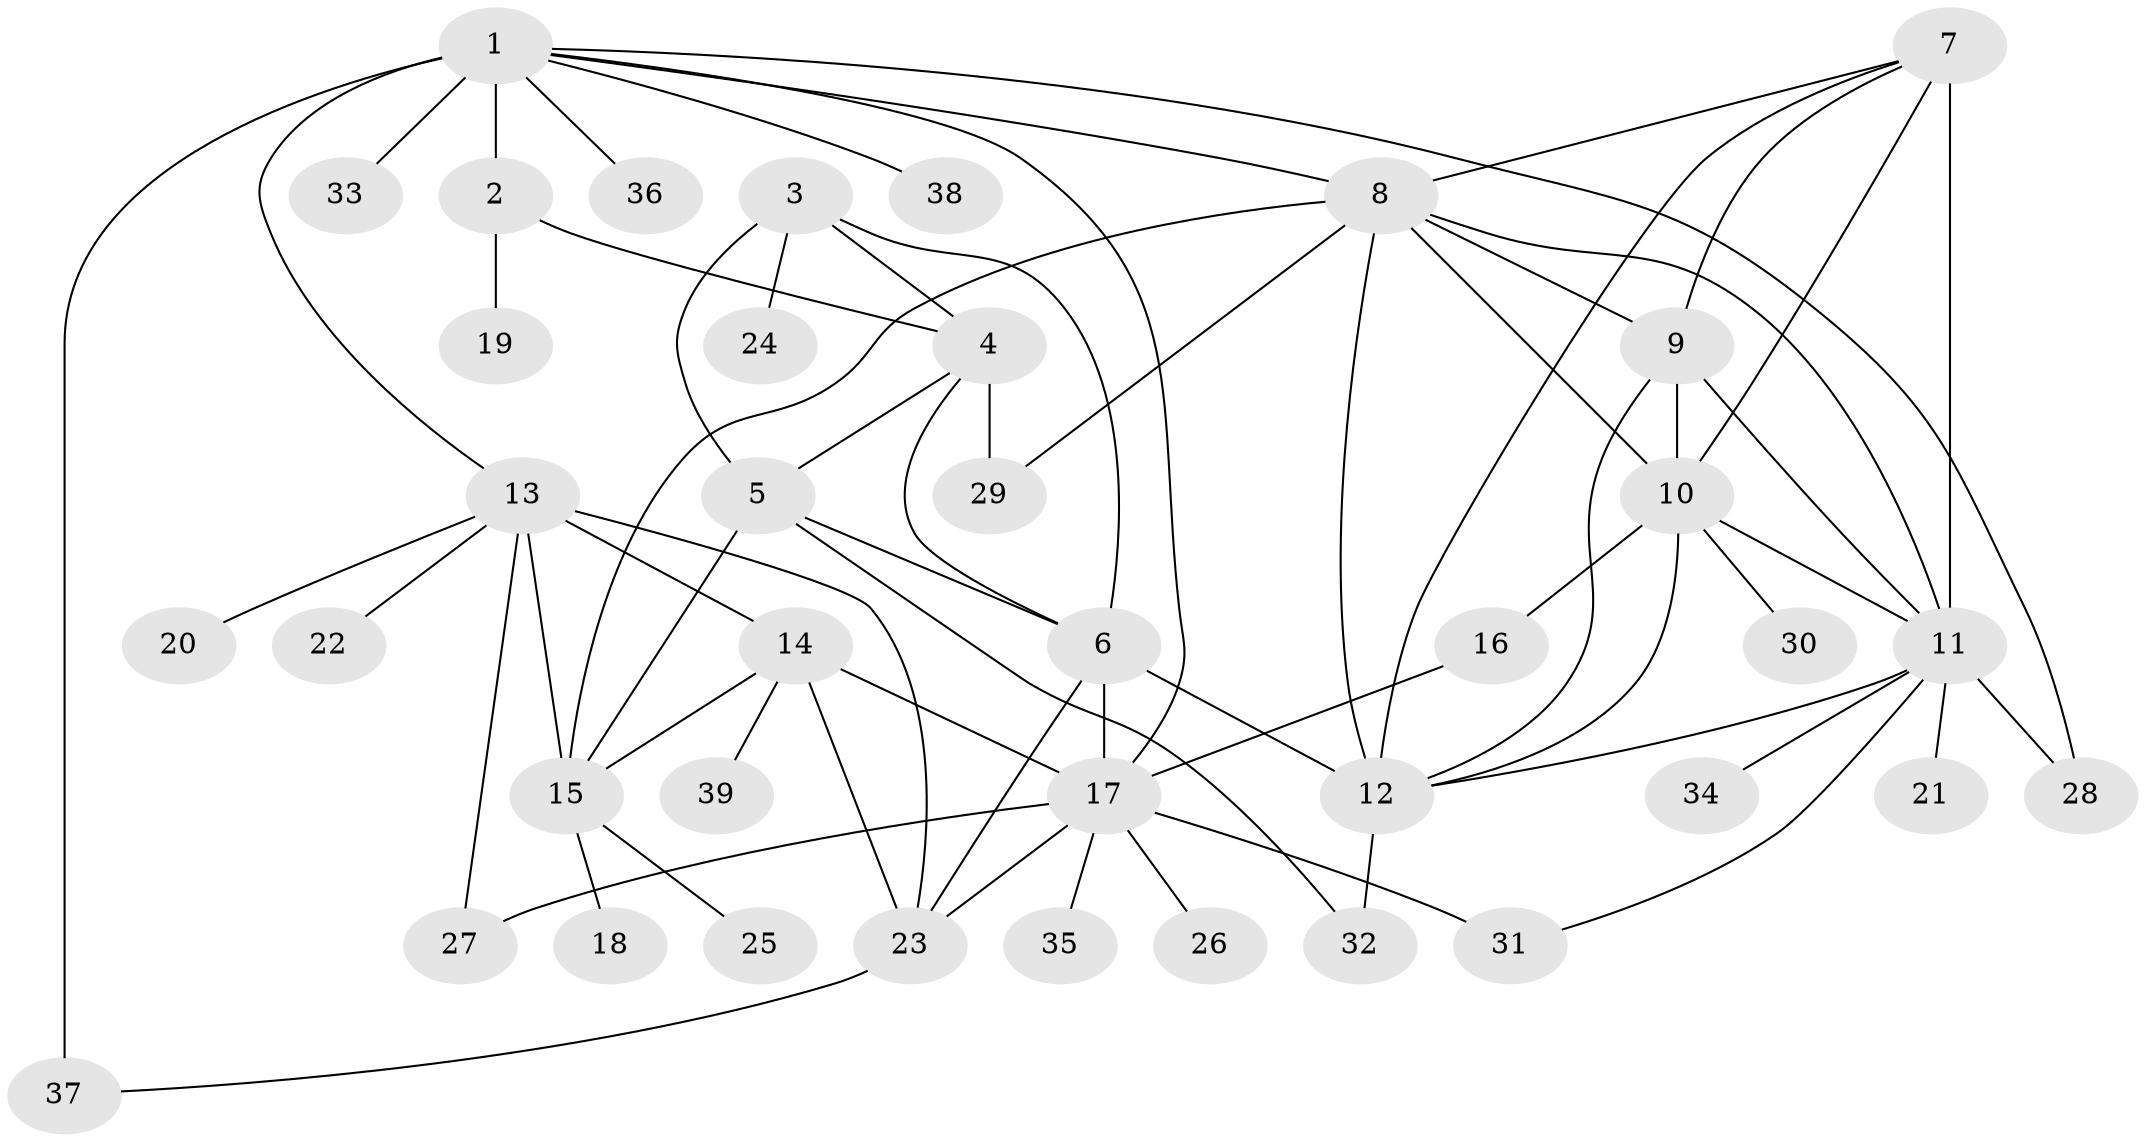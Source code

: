 // original degree distribution, {6: 0.03125, 8: 0.0625, 9: 0.046875, 5: 0.0234375, 10: 0.03125, 14: 0.0078125, 12: 0.0078125, 13: 0.0078125, 15: 0.0078125, 7: 0.0078125, 2: 0.1171875, 3: 0.0390625, 1: 0.6015625, 4: 0.0078125}
// Generated by graph-tools (version 1.1) at 2025/52/03/04/25 22:52:44]
// undirected, 39 vertices, 67 edges
graph export_dot {
  node [color=gray90,style=filled];
  1;
  2;
  3;
  4;
  5;
  6;
  7;
  8;
  9;
  10;
  11;
  12;
  13;
  14;
  15;
  16;
  17;
  18;
  19;
  20;
  21;
  22;
  23;
  24;
  25;
  26;
  27;
  28;
  29;
  30;
  31;
  32;
  33;
  34;
  35;
  36;
  37;
  38;
  39;
  1 -- 2 [weight=5.0];
  1 -- 8 [weight=1.0];
  1 -- 13 [weight=1.0];
  1 -- 17 [weight=1.0];
  1 -- 28 [weight=1.0];
  1 -- 33 [weight=2.0];
  1 -- 36 [weight=2.0];
  1 -- 37 [weight=4.0];
  1 -- 38 [weight=1.0];
  2 -- 4 [weight=1.0];
  2 -- 19 [weight=1.0];
  3 -- 4 [weight=3.0];
  3 -- 5 [weight=3.0];
  3 -- 6 [weight=3.0];
  3 -- 24 [weight=4.0];
  4 -- 5 [weight=1.0];
  4 -- 6 [weight=1.0];
  4 -- 29 [weight=1.0];
  5 -- 6 [weight=1.0];
  5 -- 15 [weight=1.0];
  5 -- 32 [weight=2.0];
  6 -- 12 [weight=1.0];
  6 -- 17 [weight=1.0];
  6 -- 23 [weight=6.0];
  7 -- 8 [weight=1.0];
  7 -- 9 [weight=1.0];
  7 -- 10 [weight=1.0];
  7 -- 11 [weight=5.0];
  7 -- 12 [weight=1.0];
  8 -- 9 [weight=1.0];
  8 -- 10 [weight=1.0];
  8 -- 11 [weight=1.0];
  8 -- 12 [weight=1.0];
  8 -- 15 [weight=1.0];
  8 -- 29 [weight=1.0];
  9 -- 10 [weight=1.0];
  9 -- 11 [weight=1.0];
  9 -- 12 [weight=1.0];
  10 -- 11 [weight=1.0];
  10 -- 12 [weight=1.0];
  10 -- 16 [weight=1.0];
  10 -- 30 [weight=1.0];
  11 -- 12 [weight=1.0];
  11 -- 21 [weight=1.0];
  11 -- 28 [weight=1.0];
  11 -- 31 [weight=1.0];
  11 -- 34 [weight=1.0];
  12 -- 32 [weight=1.0];
  13 -- 14 [weight=4.0];
  13 -- 15 [weight=4.0];
  13 -- 20 [weight=1.0];
  13 -- 22 [weight=1.0];
  13 -- 23 [weight=1.0];
  13 -- 27 [weight=1.0];
  14 -- 15 [weight=1.0];
  14 -- 17 [weight=1.0];
  14 -- 23 [weight=1.0];
  14 -- 39 [weight=1.0];
  15 -- 18 [weight=1.0];
  15 -- 25 [weight=1.0];
  16 -- 17 [weight=5.0];
  17 -- 23 [weight=1.0];
  17 -- 26 [weight=1.0];
  17 -- 27 [weight=4.0];
  17 -- 31 [weight=6.0];
  17 -- 35 [weight=1.0];
  23 -- 37 [weight=1.0];
}
